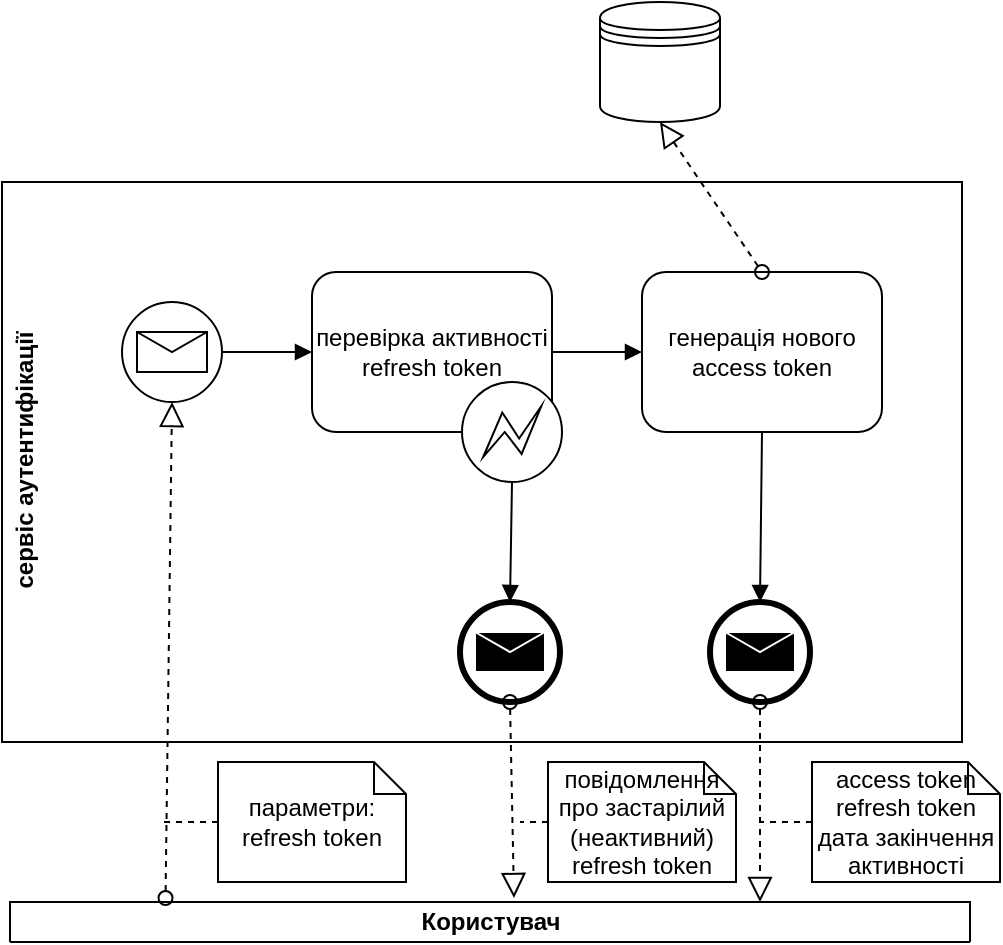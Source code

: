 <mxfile version="10.6.7" type="github"><diagram id="mwEDyVm7Baan-wV1DwNd" name="Page-1"><mxGraphModel dx="1007" dy="634" grid="1" gridSize="10" guides="1" tooltips="1" connect="1" arrows="1" fold="1" page="1" pageScale="1" pageWidth="850" pageHeight="1100" math="0" shadow="0"><root><mxCell id="0"/><mxCell id="1" parent="0"/><mxCell id="aYtPg1chKpJrH3omqrVJ-2" value="сервіс аутентифікації" style="swimlane;html=1;horizontal=0;swimlaneLine=0;startSize=23;" vertex="1" parent="1"><mxGeometry x="151" y="150" width="480" height="280" as="geometry"/></mxCell><mxCell id="aYtPg1chKpJrH3omqrVJ-5" value="" style="shape=mxgraph.bpmn.shape;html=1;verticalLabelPosition=bottom;labelBackgroundColor=#ffffff;verticalAlign=top;align=center;perimeter=ellipsePerimeter;outlineConnect=0;outline=standard;symbol=message;" vertex="1" parent="aYtPg1chKpJrH3omqrVJ-2"><mxGeometry x="60" y="60" width="50" height="50" as="geometry"/></mxCell><mxCell id="aYtPg1chKpJrH3omqrVJ-6" value="перевірка активності refresh token" style="shape=ext;rounded=1;html=1;whiteSpace=wrap;" vertex="1" parent="aYtPg1chKpJrH3omqrVJ-2"><mxGeometry x="155" y="45" width="120" height="80" as="geometry"/></mxCell><mxCell id="aYtPg1chKpJrH3omqrVJ-8" value="" style="endArrow=block;endFill=1;endSize=6;html=1;exitX=1;exitY=0.5;exitDx=0;exitDy=0;entryX=0;entryY=0.5;entryDx=0;entryDy=0;" edge="1" parent="aYtPg1chKpJrH3omqrVJ-2" source="aYtPg1chKpJrH3omqrVJ-5" target="aYtPg1chKpJrH3omqrVJ-6"><mxGeometry width="100" relative="1" as="geometry"><mxPoint x="170" y="190" as="sourcePoint"/><mxPoint x="270" y="190" as="targetPoint"/></mxGeometry></mxCell><mxCell id="aYtPg1chKpJrH3omqrVJ-10" value="" style="shape=mxgraph.bpmn.shape;html=1;verticalLabelPosition=bottom;labelBackgroundColor=#ffffff;verticalAlign=top;align=center;perimeter=ellipsePerimeter;outlineConnect=0;outline=eventInt;symbol=error;" vertex="1" parent="aYtPg1chKpJrH3omqrVJ-2"><mxGeometry x="230" y="100" width="50" height="50" as="geometry"/></mxCell><mxCell id="aYtPg1chKpJrH3omqrVJ-11" value="генерація нового access token" style="shape=ext;rounded=1;html=1;whiteSpace=wrap;" vertex="1" parent="aYtPg1chKpJrH3omqrVJ-2"><mxGeometry x="320" y="45" width="120" height="80" as="geometry"/></mxCell><mxCell id="aYtPg1chKpJrH3omqrVJ-14" value="" style="endArrow=block;endFill=1;endSize=6;html=1;exitX=1;exitY=0.5;exitDx=0;exitDy=0;entryX=0;entryY=0.5;entryDx=0;entryDy=0;" edge="1" parent="aYtPg1chKpJrH3omqrVJ-2" source="aYtPg1chKpJrH3omqrVJ-6" target="aYtPg1chKpJrH3omqrVJ-11"><mxGeometry width="100" relative="1" as="geometry"><mxPoint y="-60" as="sourcePoint"/><mxPoint x="100" y="-60" as="targetPoint"/></mxGeometry></mxCell><mxCell id="aYtPg1chKpJrH3omqrVJ-3" value="" style="shape=datastore;whiteSpace=wrap;html=1;" vertex="1" parent="1"><mxGeometry x="450" y="60" width="60" height="60" as="geometry"/></mxCell><mxCell id="aYtPg1chKpJrH3omqrVJ-4" value="Користувач" style="swimlane;html=1;horizontal=0;startSize=20;rotation=90;" vertex="1" parent="1"><mxGeometry x="385" y="280" width="20" height="480" as="geometry"/></mxCell><mxCell id="aYtPg1chKpJrH3omqrVJ-7" value="" style="startArrow=oval;startFill=0;startSize=7;endArrow=block;endFill=0;endSize=10;dashed=1;html=1;entryX=0.5;entryY=1;entryDx=0;entryDy=0;exitX=-0.1;exitY=0.838;exitDx=0;exitDy=0;exitPerimeter=0;" edge="1" parent="1" source="aYtPg1chKpJrH3omqrVJ-4" target="aYtPg1chKpJrH3omqrVJ-5"><mxGeometry width="100" relative="1" as="geometry"><mxPoint x="236" y="430" as="sourcePoint"/><mxPoint x="236" y="280" as="targetPoint"/></mxGeometry></mxCell><mxCell id="aYtPg1chKpJrH3omqrVJ-12" value="" style="shape=mxgraph.bpmn.shape;html=1;verticalLabelPosition=bottom;labelBackgroundColor=#ffffff;verticalAlign=top;align=center;perimeter=ellipsePerimeter;outlineConnect=0;outline=end;symbol=message;" vertex="1" parent="1"><mxGeometry x="380" y="360" width="50" height="50" as="geometry"/></mxCell><mxCell id="aYtPg1chKpJrH3omqrVJ-13" value="" style="shape=mxgraph.bpmn.shape;html=1;verticalLabelPosition=bottom;labelBackgroundColor=#ffffff;verticalAlign=top;align=center;perimeter=ellipsePerimeter;outlineConnect=0;outline=end;symbol=message;" vertex="1" parent="1"><mxGeometry x="505" y="360" width="50" height="50" as="geometry"/></mxCell><mxCell id="aYtPg1chKpJrH3omqrVJ-15" value="" style="startArrow=oval;startFill=0;startSize=7;endArrow=block;endFill=0;endSize=10;dashed=1;html=1;exitX=0.5;exitY=0;exitDx=0;exitDy=0;entryX=0.5;entryY=1;entryDx=0;entryDy=0;" edge="1" parent="1" source="aYtPg1chKpJrH3omqrVJ-11" target="aYtPg1chKpJrH3omqrVJ-3"><mxGeometry width="100" relative="1" as="geometry"><mxPoint x="580" y="120" as="sourcePoint"/><mxPoint x="680" y="120" as="targetPoint"/></mxGeometry></mxCell><mxCell id="aYtPg1chKpJrH3omqrVJ-16" value="" style="endArrow=block;endFill=1;endSize=6;html=1;exitX=0.5;exitY=1;exitDx=0;exitDy=0;entryX=0.5;entryY=0;entryDx=0;entryDy=0;" edge="1" parent="1" source="aYtPg1chKpJrH3omqrVJ-10" target="aYtPg1chKpJrH3omqrVJ-12"><mxGeometry width="100" relative="1" as="geometry"><mxPoint x="450" y="310" as="sourcePoint"/><mxPoint x="550" y="310" as="targetPoint"/></mxGeometry></mxCell><mxCell id="aYtPg1chKpJrH3omqrVJ-17" value="" style="startArrow=oval;startFill=0;startSize=7;endArrow=block;endFill=0;endSize=10;dashed=1;html=1;exitX=0.5;exitY=1;exitDx=0;exitDy=0;entryX=-0.1;entryY=0.475;entryDx=0;entryDy=0;entryPerimeter=0;" edge="1" parent="1" source="aYtPg1chKpJrH3omqrVJ-12" target="aYtPg1chKpJrH3omqrVJ-4"><mxGeometry width="100" relative="1" as="geometry"><mxPoint x="390" y="470" as="sourcePoint"/><mxPoint x="490" y="470" as="targetPoint"/></mxGeometry></mxCell><mxCell id="aYtPg1chKpJrH3omqrVJ-18" value="" style="startArrow=oval;startFill=0;startSize=7;endArrow=block;endFill=0;endSize=10;dashed=1;html=1;exitX=0.5;exitY=1;exitDx=0;exitDy=0;" edge="1" parent="1" source="aYtPg1chKpJrH3omqrVJ-13"><mxGeometry width="100" relative="1" as="geometry"><mxPoint x="780" y="400" as="sourcePoint"/><mxPoint x="530" y="510" as="targetPoint"/></mxGeometry></mxCell><mxCell id="aYtPg1chKpJrH3omqrVJ-19" value="" style="endArrow=block;endFill=1;endSize=6;html=1;exitX=0.5;exitY=1;exitDx=0;exitDy=0;entryX=0.5;entryY=0;entryDx=0;entryDy=0;" edge="1" parent="1" source="aYtPg1chKpJrH3omqrVJ-11" target="aYtPg1chKpJrH3omqrVJ-13"><mxGeometry width="100" relative="1" as="geometry"><mxPoint x="740" y="320" as="sourcePoint"/><mxPoint x="840" y="320" as="targetPoint"/></mxGeometry></mxCell><mxCell id="aYtPg1chKpJrH3omqrVJ-27" style="edgeStyle=orthogonalEdgeStyle;rounded=0;orthogonalLoop=1;jettySize=auto;html=1;exitX=0;exitY=0.5;exitDx=0;exitDy=0;exitPerimeter=0;dashed=1;endArrow=none;endFill=0;" edge="1" parent="1" source="aYtPg1chKpJrH3omqrVJ-20"><mxGeometry relative="1" as="geometry"><mxPoint x="530" y="470" as="targetPoint"/></mxGeometry></mxCell><mxCell id="aYtPg1chKpJrH3omqrVJ-20" value="access token&lt;br&gt;refresh token&lt;br&gt;дата закінчення активності&lt;br&gt;" style="shape=note;whiteSpace=wrap;size=16;html=1;" vertex="1" parent="1"><mxGeometry x="556" y="440" width="94" height="60" as="geometry"/></mxCell><mxCell id="aYtPg1chKpJrH3omqrVJ-25" style="edgeStyle=orthogonalEdgeStyle;rounded=0;orthogonalLoop=1;jettySize=auto;html=1;exitX=0;exitY=0.5;exitDx=0;exitDy=0;exitPerimeter=0;endArrow=none;endFill=0;dashed=1;" edge="1" parent="1" source="aYtPg1chKpJrH3omqrVJ-23"><mxGeometry relative="1" as="geometry"><mxPoint x="230" y="470" as="targetPoint"/></mxGeometry></mxCell><mxCell id="aYtPg1chKpJrH3omqrVJ-23" value="параметри:&lt;br&gt;refresh token&lt;br&gt;" style="shape=note;whiteSpace=wrap;size=16;html=1;" vertex="1" parent="1"><mxGeometry x="259" y="440" width="94" height="60" as="geometry"/></mxCell><mxCell id="aYtPg1chKpJrH3omqrVJ-26" style="edgeStyle=orthogonalEdgeStyle;rounded=0;orthogonalLoop=1;jettySize=auto;html=1;exitX=0;exitY=0.5;exitDx=0;exitDy=0;exitPerimeter=0;dashed=1;endArrow=none;endFill=0;" edge="1" parent="1" source="aYtPg1chKpJrH3omqrVJ-24"><mxGeometry relative="1" as="geometry"><mxPoint x="410" y="470" as="targetPoint"/></mxGeometry></mxCell><mxCell id="aYtPg1chKpJrH3omqrVJ-24" value="повідомлення про застарілий (неактивний) refresh token&lt;br&gt;" style="shape=note;whiteSpace=wrap;size=16;html=1;" vertex="1" parent="1"><mxGeometry x="424" y="440" width="94" height="60" as="geometry"/></mxCell></root></mxGraphModel></diagram></mxfile>